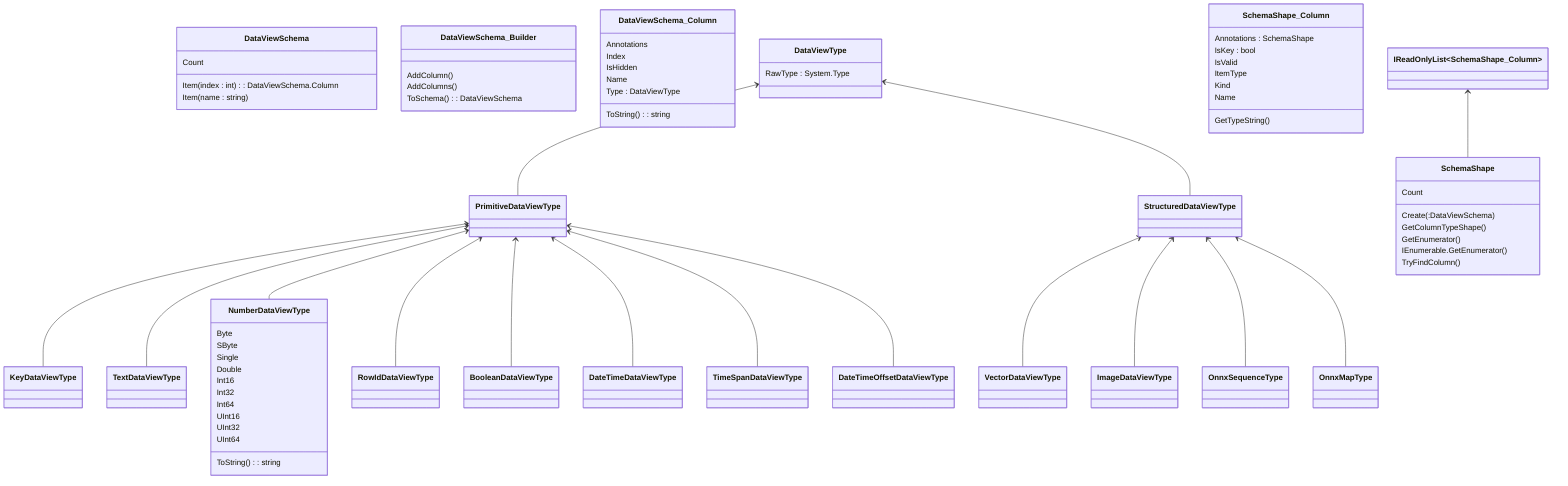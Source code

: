 classDiagram 
    class DataViewSchema {
      Count
      Item (index : int ) : DataViewSchema.Column
      Item (name : string)
    }
    class DataViewSchema_Builder {
      AddColumn()
      AddColumns()
      ToSchema() : DataViewSchema
    }
    class DataViewSchema_Column {
      Annotations
      Index
      IsHidden
      Name
      Type : DataViewType
      ToString() : string
    }
    class DataViewType {
      RawType : System.Type
    }
    class PrimitiveDataViewType 
    class KeyDataViewType
    class StructuredDataViewType
    class VectorDataViewType
    class TextDataViewType
    class NumberDataViewType {
      Byte
      SByte 
      Single
      Double
      Int16
      Int32
      Int64
      UInt16
      UInt32
      UInt64
      ToString() : string
    }
    class RowIdDataViewType
    class BooleanDataViewType
    class DateTimeDataViewType
    class DateTimeOffsetDataViewType
    class TimeSpanDataViewType
    class ImageDataViewType
    class OnnxSequenceType
    class OnnxMapType
    DataViewType <-- PrimitiveDataViewType
    PrimitiveDataViewType <-- KeyDataViewType
    PrimitiveDataViewType <-- TextDataViewType
    PrimitiveDataViewType <-- NumberDataViewType
    PrimitiveDataViewType <-- RowIdDataViewType
    PrimitiveDataViewType <-- BooleanDataViewType
    PrimitiveDataViewType <-- DateTimeDataViewType
    PrimitiveDataViewType <-- TimeSpanDataViewType
    PrimitiveDataViewType <-- DateTimeOffsetDataViewType
    DataViewType <-- StructuredDataViewType
    StructuredDataViewType <-- VectorDataViewType
    StructuredDataViewType <-- ImageDataViewType
    StructuredDataViewType <-- OnnxSequenceType
    StructuredDataViewType <-- OnnxMapType

    class SchemaShape {
      Count
      Create(:DataViewSchema)
      GetColumnTypeShape()
      GetEnumerator()
      IEnumerable.GetEnumerator()
      TryFindColumn()
    }
    class SchemaShape_Column {
      Annotations : SchemaShape
      IsKey : bool 
      IsValid 
      ItemType 
      Kind 
      Name
      GetTypeString()
    }
    IReadOnlyList~SchemaShape_Column~ <-- SchemaShape